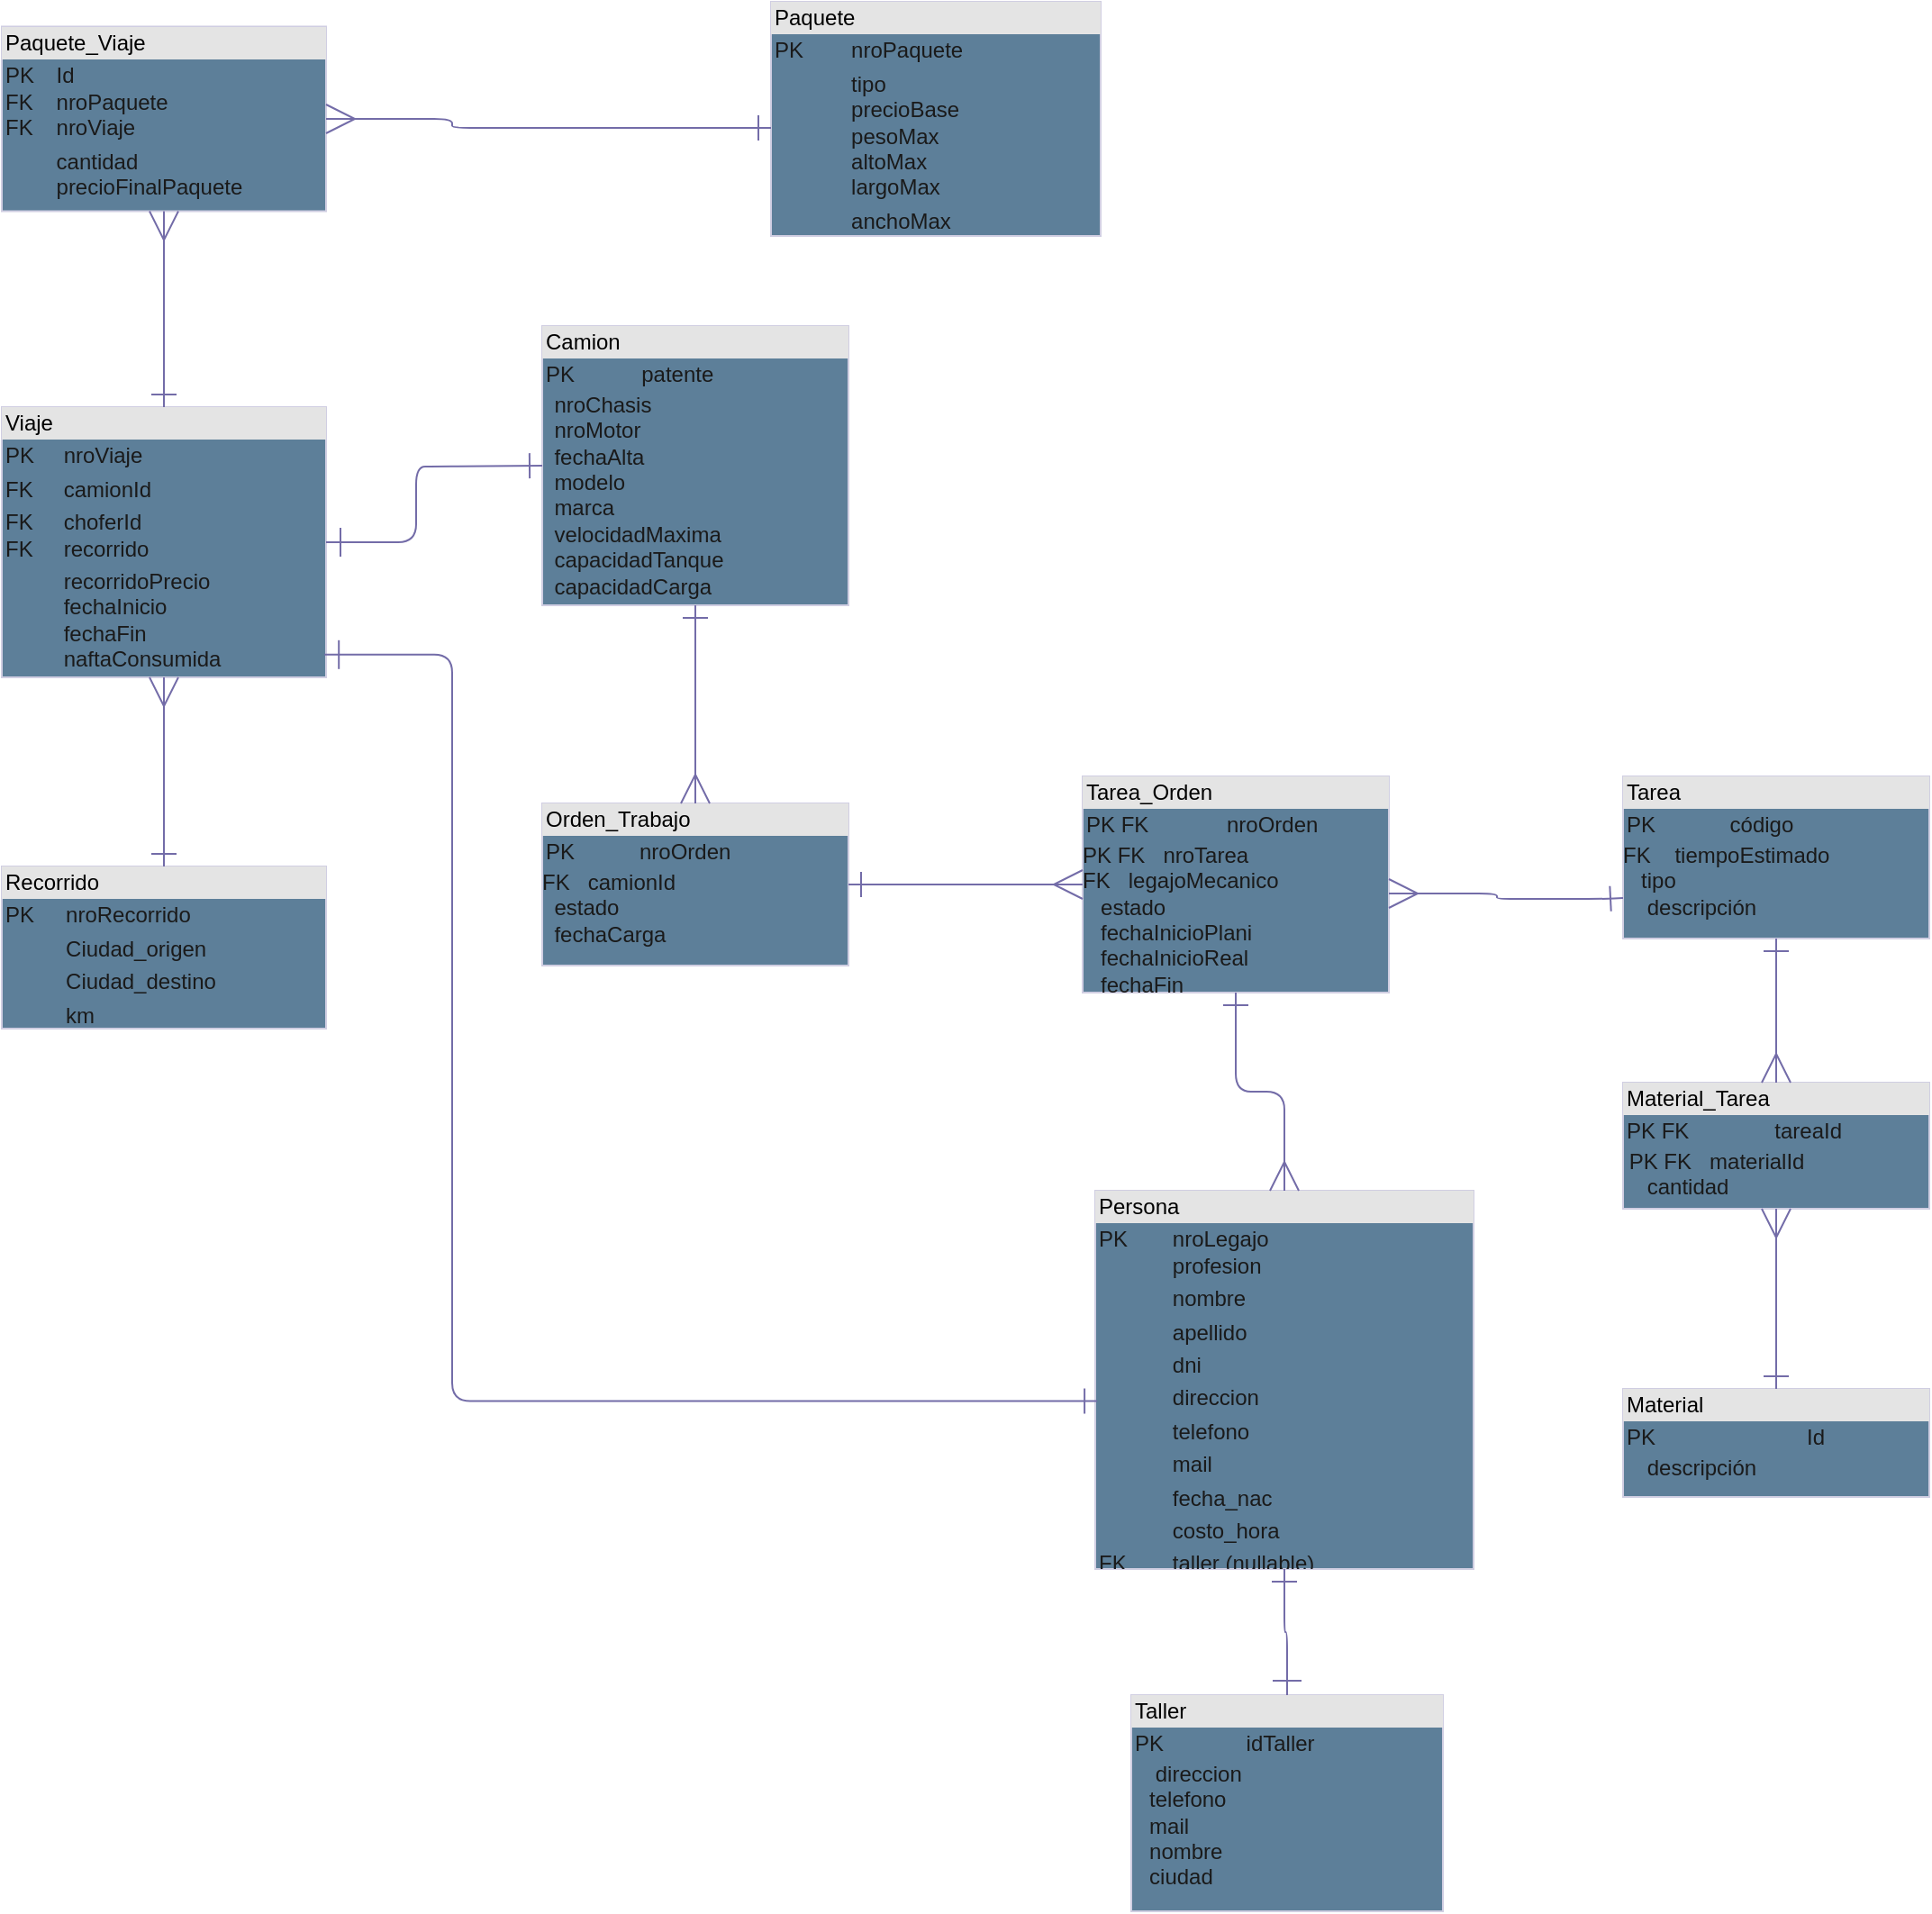 <mxfile version="15.2.9" type="github">
  <diagram id="C5RBs43oDa-KdzZeNtuy" name="Page-1">
    <mxGraphModel dx="1217" dy="652" grid="1" gridSize="10" guides="1" tooltips="1" connect="1" arrows="1" fold="1" page="1" pageScale="1" pageWidth="827" pageHeight="1169" math="0" shadow="0">
      <root>
        <mxCell id="WIyWlLk6GJQsqaUBKTNV-0" />
        <mxCell id="WIyWlLk6GJQsqaUBKTNV-1" parent="WIyWlLk6GJQsqaUBKTNV-0" />
        <mxCell id="jfetSP4YXfIPMC3mCTSV-5" value="&lt;div style=&quot;box-sizing: border-box ; width: 100% ; background: #e4e4e4 ; padding: 2px&quot;&gt;&lt;font color=&quot;#000000&quot;&gt;Viaje&lt;/font&gt;&lt;/div&gt;&lt;table style=&quot;width: 100% ; font-size: 1em&quot; cellpadding=&quot;2&quot; cellspacing=&quot;0&quot;&gt;&lt;tbody&gt;&lt;tr&gt;&lt;td&gt;PK&lt;/td&gt;&lt;td&gt;nroViaje&lt;/td&gt;&lt;/tr&gt;&lt;tr&gt;&lt;td&gt;FK&lt;/td&gt;&lt;td&gt;camionId&lt;br&gt;&lt;/td&gt;&lt;/tr&gt;&lt;tr&gt;&lt;td&gt;FK&lt;br&gt;FK&lt;/td&gt;&lt;td&gt;choferId&lt;br&gt;recorrido&lt;br&gt;&lt;/td&gt;&lt;/tr&gt;&lt;tr&gt;&lt;td&gt;&lt;br&gt;&lt;/td&gt;&lt;td&gt;recorridoPrecio&lt;br&gt;fechaInicio&lt;br&gt;fechaFin&lt;br&gt;naftaConsumida&lt;br&gt;&lt;br&gt;&lt;br&gt;&lt;/td&gt;&lt;/tr&gt;&lt;/tbody&gt;&lt;/table&gt;" style="verticalAlign=top;align=left;overflow=fill;html=1;fillColor=#5D7F99;strokeColor=#D0CEE2;fontColor=#1A1A1A;" parent="WIyWlLk6GJQsqaUBKTNV-1" vertex="1">
          <mxGeometry x="280" y="655" width="180" height="150" as="geometry" />
        </mxCell>
        <mxCell id="jfetSP4YXfIPMC3mCTSV-6" value="&lt;div style=&quot;box-sizing: border-box ; width: 100% ; background: #e4e4e4 ; padding: 2px&quot;&gt;&lt;font color=&quot;#000000&quot;&gt;Camion&lt;/font&gt;&lt;/div&gt;&lt;table style=&quot;width: 100% ; font-size: 1em&quot; cellpadding=&quot;2&quot; cellspacing=&quot;0&quot;&gt;&lt;tbody&gt;&lt;tr&gt;&lt;td&gt;PK&lt;br&gt;&lt;/td&gt;&lt;td&gt;patente&lt;br&gt;&lt;/td&gt;&lt;/tr&gt;&lt;/tbody&gt;&lt;/table&gt;&lt;span style=&quot;white-space: pre&quot;&gt;	&lt;/span&gt;&lt;span style=&quot;white-space: pre&quot;&gt;	&lt;/span&gt;nroChasis&lt;br&gt;&lt;span style=&quot;white-space: pre&quot;&gt;	&lt;/span&gt;&lt;span style=&quot;white-space: pre&quot;&gt;	&lt;/span&gt;nroMotor&lt;br&gt;&lt;span style=&quot;white-space: pre&quot;&gt;	&lt;/span&gt;&lt;span style=&quot;white-space: pre&quot;&gt;	&lt;/span&gt;fechaAlta&lt;br&gt;&lt;span style=&quot;white-space: pre&quot;&gt;	&lt;/span&gt;&lt;span style=&quot;white-space: pre&quot;&gt;	&lt;/span&gt;modelo&lt;br&gt;&lt;span style=&quot;white-space: pre&quot;&gt;	&lt;span style=&quot;white-space: pre&quot;&gt;	&lt;/span&gt;&lt;/span&gt;marca&lt;br&gt;&lt;span style=&quot;white-space: pre&quot;&gt;	&lt;/span&gt;&lt;span style=&quot;white-space: pre&quot;&gt;	&lt;/span&gt;velocidadMaxima&lt;br&gt;&lt;span style=&quot;white-space: pre&quot;&gt;	&lt;/span&gt;&lt;span style=&quot;white-space: pre&quot;&gt;	&lt;/span&gt;capacidadTanque&lt;br&gt;&lt;span style=&quot;white-space: pre&quot;&gt;	&lt;/span&gt;&lt;span style=&quot;white-space: pre&quot;&gt;	&lt;/span&gt;capacidadCarga&lt;br&gt;&lt;br&gt;" style="verticalAlign=top;align=left;overflow=fill;html=1;fillColor=#5D7F99;strokeColor=#D0CEE2;fontColor=#1A1A1A;" parent="WIyWlLk6GJQsqaUBKTNV-1" vertex="1">
          <mxGeometry x="580" y="610" width="170" height="155" as="geometry" />
        </mxCell>
        <mxCell id="0" value="&lt;div style=&quot;box-sizing: border-box ; width: 100% ; background: #e4e4e4 ; padding: 2px&quot;&gt;&lt;font color=&quot;#000000&quot;&gt;Paquete&lt;/font&gt;&lt;/div&gt;&lt;table style=&quot;width: 100% ; font-size: 1em&quot; cellpadding=&quot;2&quot; cellspacing=&quot;0&quot;&gt;&lt;tbody&gt;&lt;tr&gt;&lt;td&gt;PK&lt;/td&gt;&lt;td&gt;nroPaquete&lt;/td&gt;&lt;/tr&gt;&lt;tr&gt;&lt;td&gt;&lt;br&gt;&lt;/td&gt;&lt;td&gt;tipo&lt;br&gt;precioBase&lt;br&gt;pesoMax&lt;br&gt;altoMax&lt;br&gt;largoMax&lt;/td&gt;&lt;/tr&gt;&lt;tr&gt;&lt;td&gt;&lt;br&gt;&lt;/td&gt;&lt;td&gt;anchoMax&lt;/td&gt;&lt;/tr&gt;&lt;tr&gt;&lt;td&gt;&lt;/td&gt;&lt;td&gt;&lt;br&gt;&lt;/td&gt;&lt;/tr&gt;&lt;/tbody&gt;&lt;/table&gt;" style="verticalAlign=top;align=left;overflow=fill;html=1;fillColor=#5D7F99;strokeColor=#D0CEE2;fontColor=#1A1A1A;" parent="WIyWlLk6GJQsqaUBKTNV-1" vertex="1">
          <mxGeometry x="707" y="430" width="183" height="130" as="geometry" />
        </mxCell>
        <mxCell id="11" value="&lt;div style=&quot;box-sizing: border-box ; width: 100% ; background: #e4e4e4 ; padding: 2px&quot;&gt;&lt;font color=&quot;#000000&quot;&gt;Paquete_Viaje&lt;/font&gt;&lt;/div&gt;&lt;table style=&quot;width: 100% ; font-size: 1em&quot; cellpadding=&quot;2&quot; cellspacing=&quot;0&quot;&gt;&lt;tbody&gt;&lt;tr&gt;&lt;td&gt;PK&lt;br&gt;FK&lt;br&gt;FK&lt;/td&gt;&lt;td&gt;Id&lt;br&gt;nroPaquete&lt;br&gt;nroViaje&lt;/td&gt;&lt;/tr&gt;&lt;tr&gt;&lt;td&gt;&lt;br&gt;&lt;/td&gt;&lt;td&gt;cantidad&lt;br&gt;precioFinalPaquete&lt;br&gt;&lt;br&gt;&lt;/td&gt;&lt;/tr&gt;&lt;tr&gt;&lt;td&gt;&lt;/td&gt;&lt;td&gt;&lt;br&gt;&lt;/td&gt;&lt;/tr&gt;&lt;/tbody&gt;&lt;/table&gt;" style="verticalAlign=top;align=left;overflow=fill;html=1;fillColor=#5D7F99;strokeColor=#D0CEE2;fontColor=#1A1A1A;" parent="WIyWlLk6GJQsqaUBKTNV-1" vertex="1">
          <mxGeometry x="280" y="443.75" width="180" height="102.5" as="geometry" />
        </mxCell>
        <mxCell id="15" value="&lt;div style=&quot;box-sizing: border-box ; width: 100% ; background: #e4e4e4 ; padding: 2px&quot;&gt;&lt;font color=&quot;#000000&quot;&gt;Recorrido&amp;nbsp;&lt;/font&gt;&lt;/div&gt;&lt;table style=&quot;width: 100% ; font-size: 1em&quot; cellpadding=&quot;2&quot; cellspacing=&quot;0&quot;&gt;&lt;tbody&gt;&lt;tr&gt;&lt;td&gt;PK&lt;/td&gt;&lt;td&gt;nroRecorrido&lt;/td&gt;&lt;/tr&gt;&lt;tr&gt;&lt;td&gt;&lt;br&gt;&lt;/td&gt;&lt;td&gt;Ciudad_origen&lt;/td&gt;&lt;/tr&gt;&lt;tr&gt;&lt;td&gt;&lt;/td&gt;&lt;td&gt;Ciudad_destino&lt;/td&gt;&lt;/tr&gt;&lt;tr&gt;&lt;td&gt;&lt;br&gt;&lt;/td&gt;&lt;td&gt;km&lt;/td&gt;&lt;/tr&gt;&lt;/tbody&gt;&lt;/table&gt;" style="verticalAlign=top;align=left;overflow=fill;html=1;fillColor=#5D7F99;strokeColor=#D0CEE2;fontColor=#1A1A1A;" parent="WIyWlLk6GJQsqaUBKTNV-1" vertex="1">
          <mxGeometry x="280" y="910" width="180" height="90" as="geometry" />
        </mxCell>
        <mxCell id="18" value="" style="endArrow=ERone;html=1;endSize=12;startArrow=ERmany;startSize=14;startFill=0;edgeStyle=orthogonalEdgeStyle;align=left;verticalAlign=bottom;endFill=0;strokeColor=#736CA8;fontColor=#1A1A1A;" parent="WIyWlLk6GJQsqaUBKTNV-1" source="jfetSP4YXfIPMC3mCTSV-5" target="15" edge="1">
          <mxGeometry x="0.238" y="140" relative="1" as="geometry">
            <mxPoint x="370" y="820" as="sourcePoint" />
            <mxPoint x="490" y="860" as="targetPoint" />
            <mxPoint as="offset" />
          </mxGeometry>
        </mxCell>
        <mxCell id="19" value="" style="endArrow=ERone;html=1;endSize=12;startArrow=ERmany;startSize=14;startFill=0;edgeStyle=orthogonalEdgeStyle;align=left;verticalAlign=bottom;endFill=0;strokeColor=#736CA8;fontColor=#1A1A1A;" parent="WIyWlLk6GJQsqaUBKTNV-1" source="11" target="jfetSP4YXfIPMC3mCTSV-5" edge="1">
          <mxGeometry x="-1" y="-92" relative="1" as="geometry">
            <mxPoint x="780" y="740" as="sourcePoint" />
            <mxPoint x="459" y="740" as="targetPoint" />
            <mxPoint x="57" y="-85" as="offset" />
            <Array as="points" />
          </mxGeometry>
        </mxCell>
        <mxCell id="20" value="" style="endArrow=ERone;html=1;endSize=12;startArrow=ERmany;startSize=14;startFill=0;edgeStyle=orthogonalEdgeStyle;align=left;verticalAlign=bottom;exitX=1;exitY=0.5;exitDx=0;exitDy=0;endFill=0;strokeColor=#736CA8;fontColor=#1A1A1A;" parent="WIyWlLk6GJQsqaUBKTNV-1" source="11" target="0" edge="1">
          <mxGeometry x="-1" y="-211" relative="1" as="geometry">
            <mxPoint x="660" y="650" as="sourcePoint" />
            <mxPoint x="917" y="739" as="targetPoint" />
            <mxPoint x="31" y="-110" as="offset" />
            <Array as="points">
              <mxPoint x="530" y="495" />
              <mxPoint x="530" y="500" />
            </Array>
          </mxGeometry>
        </mxCell>
        <mxCell id="21" value="&lt;div style=&quot;box-sizing: border-box ; width: 100% ; background: #e4e4e4 ; padding: 2px&quot;&gt;&lt;font color=&quot;#000000&quot;&gt;Orden_Trabajo&lt;/font&gt;&lt;/div&gt;&lt;table style=&quot;width: 100% ; font-size: 1em&quot; cellpadding=&quot;2&quot; cellspacing=&quot;0&quot;&gt;&lt;tbody&gt;&lt;tr&gt;&lt;td&gt;PK&lt;br&gt;&lt;/td&gt;&lt;td&gt;&amp;nbsp; &amp;nbsp; nroOrden&lt;br&gt;&lt;/td&gt;&lt;/tr&gt;&lt;/tbody&gt;&lt;/table&gt;FK &lt;span style=&quot;white-space: pre&quot;&gt;	&lt;/span&gt;&lt;span style=&quot;white-space: pre&quot;&gt;	&lt;/span&gt;camionId&lt;br&gt;&lt;span&gt;	&lt;/span&gt;&lt;span&gt;	&lt;/span&gt;&lt;span style=&quot;white-space: pre&quot;&gt;	&lt;/span&gt;&lt;span style=&quot;white-space: pre&quot;&gt;	&lt;/span&gt;estado&lt;br&gt;&lt;span style=&quot;white-space: pre&quot;&gt;	&lt;/span&gt;&lt;span style=&quot;white-space: pre&quot;&gt;	&lt;/span&gt;fechaCarga" style="verticalAlign=top;align=left;overflow=fill;html=1;fillColor=#5D7F99;strokeColor=#D0CEE2;fontColor=#1A1A1A;" parent="WIyWlLk6GJQsqaUBKTNV-1" vertex="1">
          <mxGeometry x="580" y="875" width="170" height="90" as="geometry" />
        </mxCell>
        <mxCell id="22" value="&lt;div style=&quot;box-sizing: border-box ; width: 100% ; background: #e4e4e4 ; padding: 2px&quot;&gt;&lt;font color=&quot;#000000&quot;&gt;Tarea_Orden&lt;/font&gt;&lt;/div&gt;&lt;table style=&quot;width: 100% ; font-size: 1em&quot; cellpadding=&quot;2&quot; cellspacing=&quot;0&quot;&gt;&lt;tbody&gt;&lt;tr&gt;&lt;td&gt;PK FK&lt;br&gt;&lt;/td&gt;&lt;td&gt;&amp;nbsp; &amp;nbsp; &amp;nbsp; nroOrden&lt;br&gt;&lt;/td&gt;&lt;/tr&gt;&lt;/tbody&gt;&lt;/table&gt;PK FK &lt;span style=&quot;white-space: pre&quot;&gt;	&lt;/span&gt;&lt;span style=&quot;white-space: pre&quot;&gt;	&lt;/span&gt;nroTarea&lt;br&gt;FK&lt;span style=&quot;white-space: pre&quot;&gt;	&lt;/span&gt;&lt;span style=&quot;white-space: pre&quot;&gt;	&lt;/span&gt;&lt;span style=&quot;white-space: pre&quot;&gt;	&lt;/span&gt;legajoMecanico&lt;br&gt;&lt;span&gt;	&lt;/span&gt;&lt;span&gt;	&lt;/span&gt;&lt;span style=&quot;white-space: pre&quot;&gt;	&lt;/span&gt;&lt;span style=&quot;white-space: pre&quot;&gt;	&lt;span style=&quot;white-space: pre&quot;&gt;	&lt;/span&gt;&lt;/span&gt;estado&lt;br&gt;&lt;span style=&quot;white-space: pre&quot;&gt;	&lt;/span&gt;&lt;span style=&quot;white-space: pre&quot;&gt;	&lt;span style=&quot;white-space: pre&quot;&gt;	&lt;/span&gt;&lt;/span&gt;fechaInicioPlani&lt;br&gt;&lt;span style=&quot;white-space: pre&quot;&gt;	&lt;/span&gt;&lt;span style=&quot;white-space: pre&quot;&gt;	&lt;/span&gt;&lt;span style=&quot;white-space: pre&quot;&gt;	&lt;/span&gt;fechaInicioReal&lt;br&gt;&lt;span style=&quot;white-space: pre&quot;&gt;	&lt;/span&gt;&lt;span style=&quot;white-space: pre&quot;&gt;	&lt;/span&gt;&lt;span style=&quot;white-space: pre&quot;&gt;	&lt;/span&gt;fechaFin" style="verticalAlign=top;align=left;overflow=fill;html=1;fillColor=#5D7F99;strokeColor=#D0CEE2;fontColor=#1A1A1A;" parent="WIyWlLk6GJQsqaUBKTNV-1" vertex="1">
          <mxGeometry x="880" y="860" width="170" height="120" as="geometry" />
        </mxCell>
        <mxCell id="23" value="&lt;div style=&quot;box-sizing: border-box ; width: 100% ; background: #e4e4e4 ; padding: 2px&quot;&gt;&lt;font color=&quot;#000000&quot;&gt;Tarea&lt;/font&gt;&lt;/div&gt;&lt;table style=&quot;width: 100% ; font-size: 1em&quot; cellpadding=&quot;2&quot; cellspacing=&quot;0&quot;&gt;&lt;tbody&gt;&lt;tr&gt;&lt;td&gt;PK&lt;br&gt;&lt;/td&gt;&lt;td&gt;código&lt;br&gt;&lt;/td&gt;&lt;/tr&gt;&lt;/tbody&gt;&lt;/table&gt;FK &lt;span style=&quot;white-space: pre&quot;&gt;	&lt;/span&gt;&lt;span style=&quot;white-space: pre&quot;&gt;	&lt;/span&gt;&amp;nbsp;tiempoEstimado&lt;br&gt;&lt;span&gt;	&lt;/span&gt;&lt;span&gt;	&lt;/span&gt;&lt;span style=&quot;white-space: pre&quot;&gt;	&lt;/span&gt;&lt;span style=&quot;white-space: pre&quot;&gt;	&lt;/span&gt;&amp;nbsp;tipo&lt;br&gt;&lt;span style=&quot;white-space: pre&quot;&gt;	&lt;/span&gt;&amp;nbsp;&lt;span style=&quot;white-space: pre&quot;&gt;	&lt;/span&gt;&amp;nbsp;descripción" style="verticalAlign=top;align=left;overflow=fill;html=1;fillColor=#5D7F99;strokeColor=#D0CEE2;fontColor=#1A1A1A;" parent="WIyWlLk6GJQsqaUBKTNV-1" vertex="1">
          <mxGeometry x="1180" y="860" width="170" height="90" as="geometry" />
        </mxCell>
        <mxCell id="24" value="&lt;div style=&quot;box-sizing: border-box ; width: 100% ; background: #e4e4e4 ; padding: 2px&quot;&gt;&lt;font color=&quot;#000000&quot;&gt;Material&lt;/font&gt;&lt;/div&gt;&lt;table style=&quot;width: 100% ; font-size: 1em&quot; cellpadding=&quot;2&quot; cellspacing=&quot;0&quot;&gt;&lt;tbody&gt;&lt;tr&gt;&lt;td&gt;PK&lt;br&gt;&lt;/td&gt;&lt;td&gt;Id&lt;br&gt;&lt;/td&gt;&lt;/tr&gt;&lt;/tbody&gt;&lt;/table&gt;&amp;nbsp;&lt;span style=&quot;white-space: pre&quot;&gt;	&lt;/span&gt;&lt;span style=&quot;white-space: pre&quot;&gt;	&lt;/span&gt;&amp;nbsp;descripción" style="verticalAlign=top;align=left;overflow=fill;html=1;fillColor=#5D7F99;strokeColor=#D0CEE2;fontColor=#1A1A1A;" parent="WIyWlLk6GJQsqaUBKTNV-1" vertex="1">
          <mxGeometry x="1180" y="1200" width="170" height="60" as="geometry" />
        </mxCell>
        <mxCell id="30" value="&lt;div style=&quot;box-sizing: border-box ; width: 100% ; background: #e4e4e4 ; padding: 2px&quot;&gt;&lt;font color=&quot;#000000&quot;&gt;Persona&lt;/font&gt;&lt;/div&gt;&lt;table style=&quot;width: 100% ; font-size: 1em&quot; cellpadding=&quot;2&quot; cellspacing=&quot;0&quot;&gt;&lt;tbody&gt;&lt;tr&gt;&lt;td&gt;PK&lt;br&gt;&lt;br&gt;&lt;/td&gt;&lt;td&gt;nroLegajo&lt;br&gt;profesion&lt;/td&gt;&lt;/tr&gt;&lt;tr&gt;&lt;td&gt;&lt;br&gt;&lt;/td&gt;&lt;td&gt;nombre&lt;/td&gt;&lt;/tr&gt;&lt;tr&gt;&lt;td&gt;&lt;/td&gt;&lt;td&gt;apellido&lt;/td&gt;&lt;/tr&gt;&lt;tr&gt;&lt;td&gt;&lt;br&gt;&lt;/td&gt;&lt;td&gt;dni&lt;/td&gt;&lt;/tr&gt;&lt;tr&gt;&lt;td&gt;&lt;br&gt;&lt;/td&gt;&lt;td&gt;direccion&lt;/td&gt;&lt;/tr&gt;&lt;tr&gt;&lt;td&gt;&lt;br&gt;&lt;/td&gt;&lt;td&gt;telefono&lt;/td&gt;&lt;/tr&gt;&lt;tr&gt;&lt;td&gt;&lt;br&gt;&lt;/td&gt;&lt;td&gt;mail&lt;/td&gt;&lt;/tr&gt;&lt;tr&gt;&lt;td&gt;&lt;br&gt;&lt;/td&gt;&lt;td&gt;fecha_nac&lt;/td&gt;&lt;/tr&gt;&lt;tr&gt;&lt;td&gt;&lt;br&gt;&lt;/td&gt;&lt;td&gt;costo_hora&lt;/td&gt;&lt;/tr&gt;&lt;tr&gt;&lt;td&gt;FK&lt;/td&gt;&lt;td&gt;taller (nullable)&lt;/td&gt;&lt;/tr&gt;&lt;/tbody&gt;&lt;/table&gt;" style="verticalAlign=top;align=left;overflow=fill;html=1;fillColor=#5D7F99;strokeColor=#D0CEE2;fontColor=#1A1A1A;" parent="WIyWlLk6GJQsqaUBKTNV-1" vertex="1">
          <mxGeometry x="887" y="1090" width="210" height="210" as="geometry" />
        </mxCell>
        <mxCell id="32" value="&lt;div style=&quot;box-sizing: border-box ; width: 100% ; background: #e4e4e4 ; padding: 2px&quot;&gt;&lt;font color=&quot;#000000&quot;&gt;Material_Tarea&lt;/font&gt;&lt;/div&gt;&lt;table style=&quot;width: 100% ; font-size: 1em&quot; cellpadding=&quot;2&quot; cellspacing=&quot;0&quot;&gt;&lt;tbody&gt;&lt;tr&gt;&lt;td&gt;PK FK&lt;br&gt;&lt;/td&gt;&lt;td&gt;tareaId&lt;/td&gt;&lt;/tr&gt;&lt;/tbody&gt;&lt;/table&gt;&amp;nbsp;PK FK&lt;span style=&quot;white-space: pre&quot;&gt;	&lt;/span&gt;&lt;span style=&quot;white-space: pre&quot;&gt;	&lt;/span&gt;&amp;nbsp;materialId&lt;br&gt;&lt;span style=&quot;white-space: pre&quot;&gt;	&lt;/span&gt;&lt;span style=&quot;white-space: pre&quot;&gt;	&lt;/span&gt;&lt;span style=&quot;white-space: pre&quot;&gt;	&lt;/span&gt;&amp;nbsp;cantidad" style="verticalAlign=top;align=left;overflow=fill;html=1;fillColor=#5D7F99;strokeColor=#D0CEE2;fontColor=#1A1A1A;" parent="WIyWlLk6GJQsqaUBKTNV-1" vertex="1">
          <mxGeometry x="1180" y="1030" width="170" height="70" as="geometry" />
        </mxCell>
        <mxCell id="33" value="" style="endArrow=ERone;html=1;endSize=12;startArrow=ERone;startSize=14;startFill=0;edgeStyle=orthogonalEdgeStyle;align=left;verticalAlign=bottom;endFill=0;strokeColor=#736CA8;fontColor=#1A1A1A;exitX=1;exitY=0.5;exitDx=0;exitDy=0;entryX=0;entryY=0.5;entryDx=0;entryDy=0;" parent="WIyWlLk6GJQsqaUBKTNV-1" source="jfetSP4YXfIPMC3mCTSV-5" target="jfetSP4YXfIPMC3mCTSV-6" edge="1">
          <mxGeometry x="-1" y="-92" relative="1" as="geometry">
            <mxPoint x="490" y="720" as="sourcePoint" />
            <mxPoint x="610" y="500" as="targetPoint" />
            <mxPoint x="57" y="-85" as="offset" />
            <Array as="points">
              <mxPoint x="510" y="730" />
              <mxPoint x="510" y="688" />
              <mxPoint x="520" y="688" />
            </Array>
          </mxGeometry>
        </mxCell>
        <mxCell id="34" value="" style="endArrow=ERone;html=1;endSize=12;startArrow=ERmany;startSize=14;startFill=0;edgeStyle=orthogonalEdgeStyle;align=left;verticalAlign=bottom;endFill=0;strokeColor=#736CA8;fontColor=#1A1A1A;" parent="WIyWlLk6GJQsqaUBKTNV-1" source="30" edge="1">
          <mxGeometry x="-1" y="-211" relative="1" as="geometry">
            <mxPoint x="880" y="1120" as="sourcePoint" />
            <mxPoint x="965" y="980" as="targetPoint" />
            <mxPoint x="31" y="-110" as="offset" />
            <Array as="points">
              <mxPoint x="992" y="1035" />
              <mxPoint x="965" y="1035" />
            </Array>
          </mxGeometry>
        </mxCell>
        <mxCell id="38" value="" style="endArrow=ERone;html=1;endSize=12;startArrow=ERone;startSize=14;startFill=0;edgeStyle=orthogonalEdgeStyle;align=left;verticalAlign=bottom;endFill=0;strokeColor=#736CA8;fontColor=#1A1A1A;entryX=0.005;entryY=0.556;entryDx=0;entryDy=0;entryPerimeter=0;exitX=0.995;exitY=0.916;exitDx=0;exitDy=0;exitPerimeter=0;" parent="WIyWlLk6GJQsqaUBKTNV-1" source="jfetSP4YXfIPMC3mCTSV-5" target="30" edge="1">
          <mxGeometry x="-1" y="-92" relative="1" as="geometry">
            <mxPoint x="595" y="1338" as="sourcePoint" />
            <mxPoint x="805" y="1190" as="targetPoint" />
            <mxPoint x="57" y="-85" as="offset" />
            <Array as="points">
              <mxPoint x="530" y="792" />
              <mxPoint x="530" y="1207" />
            </Array>
          </mxGeometry>
        </mxCell>
        <mxCell id="39" value="" style="endArrow=ERone;html=1;endSize=12;startArrow=ERmany;startSize=14;startFill=0;edgeStyle=orthogonalEdgeStyle;align=left;verticalAlign=bottom;endFill=0;strokeColor=#736CA8;fontColor=#1A1A1A;entryX=0;entryY=0.75;entryDx=0;entryDy=0;" parent="WIyWlLk6GJQsqaUBKTNV-1" source="22" target="23" edge="1">
          <mxGeometry x="-1" y="-211" relative="1" as="geometry">
            <mxPoint x="1185" y="950" as="sourcePoint" />
            <mxPoint x="1140" y="928" as="targetPoint" />
            <mxPoint x="31" y="-110" as="offset" />
            <Array as="points">
              <mxPoint x="1110" y="925" />
              <mxPoint x="1110" y="928" />
              <mxPoint x="1170" y="928" />
            </Array>
          </mxGeometry>
        </mxCell>
        <mxCell id="41" value="" style="endArrow=ERone;html=1;endSize=12;startArrow=ERmany;startSize=14;startFill=0;edgeStyle=orthogonalEdgeStyle;align=left;verticalAlign=bottom;endFill=0;exitX=0;exitY=0.5;exitDx=0;exitDy=0;strokeColor=#736CA8;fontColor=#1A1A1A;entryX=1;entryY=0.5;entryDx=0;entryDy=0;" parent="WIyWlLk6GJQsqaUBKTNV-1" source="22" target="21" edge="1">
          <mxGeometry x="-1" y="-92" relative="1" as="geometry">
            <mxPoint x="851" y="919.38" as="sourcePoint" />
            <mxPoint x="760" y="921" as="targetPoint" />
            <mxPoint x="57" y="-85" as="offset" />
            <Array as="points" />
          </mxGeometry>
        </mxCell>
        <mxCell id="42" value="" style="endArrow=ERone;html=1;endSize=12;startArrow=ERmany;startSize=14;startFill=0;edgeStyle=orthogonalEdgeStyle;align=left;verticalAlign=bottom;endFill=0;strokeColor=#736CA8;fontColor=#1A1A1A;" parent="WIyWlLk6GJQsqaUBKTNV-1" source="32" target="23" edge="1">
          <mxGeometry x="-1" y="-211" relative="1" as="geometry">
            <mxPoint x="1210" y="997" as="sourcePoint" />
            <mxPoint x="1340" y="999.5" as="targetPoint" />
            <mxPoint x="31" y="-110" as="offset" />
            <Array as="points" />
          </mxGeometry>
        </mxCell>
        <mxCell id="44" value="" style="endArrow=ERone;html=1;endSize=12;startArrow=ERmany;startSize=14;startFill=0;edgeStyle=orthogonalEdgeStyle;align=left;verticalAlign=bottom;endFill=0;strokeColor=#736CA8;fontColor=#1A1A1A;" parent="WIyWlLk6GJQsqaUBKTNV-1" source="32" target="24" edge="1">
          <mxGeometry x="-1" y="-211" relative="1" as="geometry">
            <mxPoint x="1275" y="1040" as="sourcePoint" />
            <mxPoint x="1275" y="960" as="targetPoint" />
            <mxPoint x="31" y="-110" as="offset" />
            <Array as="points">
              <mxPoint x="1270" y="1210" />
              <mxPoint x="1270" y="1210" />
            </Array>
          </mxGeometry>
        </mxCell>
        <mxCell id="49" value="&lt;div style=&quot;box-sizing: border-box ; width: 100% ; background: #e4e4e4 ; padding: 2px&quot;&gt;&lt;font color=&quot;#000000&quot;&gt;Taller&lt;/font&gt;&lt;/div&gt;&lt;table style=&quot;width: 100% ; font-size: 1em&quot; cellpadding=&quot;2&quot; cellspacing=&quot;0&quot;&gt;&lt;tbody&gt;&lt;tr&gt;&lt;td&gt;PK&amp;nbsp;&lt;br&gt;&lt;/td&gt;&lt;td&gt;idTaller&lt;/td&gt;&lt;/tr&gt;&lt;/tbody&gt;&lt;/table&gt;&amp;nbsp;&lt;span style=&quot;white-space: pre&quot;&gt;	&lt;/span&gt;&lt;span style=&quot;white-space: pre&quot;&gt;	&lt;/span&gt;&amp;nbsp;direccion&lt;br&gt;&lt;span style=&quot;white-space: pre&quot;&gt;	&lt;/span&gt;&lt;span style=&quot;white-space: pre&quot;&gt;	&lt;/span&gt;&amp;nbsp;telefono&lt;br&gt;&lt;span style=&quot;white-space: pre&quot;&gt;	&lt;/span&gt;&lt;span style=&quot;white-space: pre&quot;&gt;	&lt;/span&gt;&amp;nbsp;mail&lt;br&gt;&lt;span style=&quot;white-space: pre&quot;&gt;	&lt;/span&gt;&lt;span style=&quot;white-space: pre&quot;&gt;	&lt;/span&gt;&amp;nbsp;nombre&lt;br&gt;&lt;span style=&quot;white-space: pre&quot;&gt;	&lt;/span&gt;&lt;span style=&quot;white-space: pre&quot;&gt;	&lt;/span&gt;&amp;nbsp;ciudad" style="verticalAlign=top;align=left;overflow=fill;html=1;fillColor=#5D7F99;strokeColor=#D0CEE2;fontColor=#1A1A1A;" parent="WIyWlLk6GJQsqaUBKTNV-1" vertex="1">
          <mxGeometry x="907" y="1370" width="173" height="120" as="geometry" />
        </mxCell>
        <mxCell id="50" value="" style="endArrow=ERone;html=1;endSize=12;startArrow=ERone;startSize=14;startFill=0;edgeStyle=orthogonalEdgeStyle;align=left;verticalAlign=bottom;endFill=0;strokeColor=#736CA8;fontColor=#1A1A1A;" parent="WIyWlLk6GJQsqaUBKTNV-1" source="49" target="30" edge="1">
          <mxGeometry x="-1" y="-92" relative="1" as="geometry">
            <mxPoint x="469.1" y="802.4" as="sourcePoint" />
            <mxPoint x="898.05" y="1216.76" as="targetPoint" />
            <mxPoint x="57" y="-85" as="offset" />
            <Array as="points" />
          </mxGeometry>
        </mxCell>
        <mxCell id="51" value="" style="endArrow=ERone;html=1;endSize=12;startArrow=ERmany;startSize=14;startFill=0;edgeStyle=orthogonalEdgeStyle;align=left;verticalAlign=bottom;endFill=0;strokeColor=#736CA8;fontColor=#1A1A1A;exitX=0.5;exitY=0;exitDx=0;exitDy=0;entryX=0.5;entryY=1;entryDx=0;entryDy=0;" parent="WIyWlLk6GJQsqaUBKTNV-1" source="21" target="jfetSP4YXfIPMC3mCTSV-6" edge="1">
          <mxGeometry x="0.238" y="140" relative="1" as="geometry">
            <mxPoint x="650" y="755" as="sourcePoint" />
            <mxPoint x="650" y="870" as="targetPoint" />
            <mxPoint as="offset" />
            <Array as="points" />
          </mxGeometry>
        </mxCell>
      </root>
    </mxGraphModel>
  </diagram>
</mxfile>
